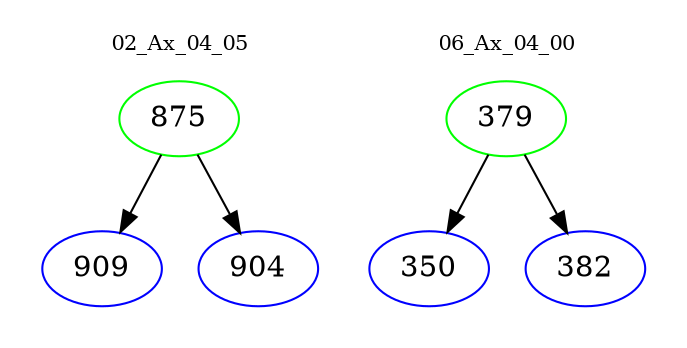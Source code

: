 digraph{
subgraph cluster_0 {
color = white
label = "02_Ax_04_05";
fontsize=10;
T0_875 [label="875", color="green"]
T0_875 -> T0_909 [color="black"]
T0_909 [label="909", color="blue"]
T0_875 -> T0_904 [color="black"]
T0_904 [label="904", color="blue"]
}
subgraph cluster_1 {
color = white
label = "06_Ax_04_00";
fontsize=10;
T1_379 [label="379", color="green"]
T1_379 -> T1_350 [color="black"]
T1_350 [label="350", color="blue"]
T1_379 -> T1_382 [color="black"]
T1_382 [label="382", color="blue"]
}
}

